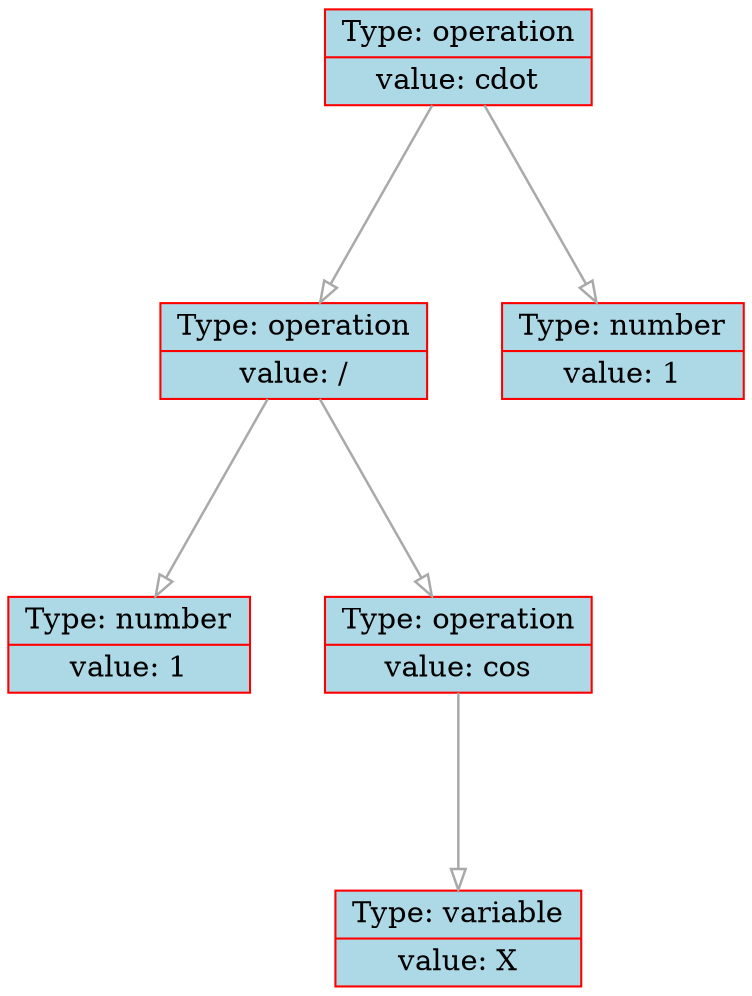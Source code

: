 
    digraph g {
        dpi      = 200;
        fontname = "Comic Sans MS";
        fontsize = 20;
        rankdir   =  TB;
        edge [color = darkgrey, arrowhead = onormal, arrowsize = 1, penwidth = 1.2]
        graph[fillcolor = lightgreen, ranksep = 1.3, nodesep = 0.5,
        style = "rounded, filled",color = green, penwidth = 2]

    Node0000016ed80e1770[shape=record, width=0.2, style="filled", color="red", fillcolor="lightblue",label=" {Type: operation | value: \cdot}"] 
 
Node0000016ed80e1740[shape=record, width=0.2, style="filled", color="red", fillcolor="lightblue",label=" {Type: operation | value: /}"] 
 
Node0000016ed80e1710[shape=record, width=0.2, style="filled", color="red", fillcolor="lightblue",label=" {Type: number | value: 1}"] 
 
Node0000016ed80e16e0[shape=record, width=0.2, style="filled", color="red", fillcolor="lightblue",label=" {Type: operation | value: cos}"] 
 
Node0000016ed80e16b0[shape=record, width=0.2, style="filled", color="red", fillcolor="lightblue",label=" {Type: variable | value: X}"] 
 
Node0000016ed80e14a0[shape=record, width=0.2, style="filled", color="red", fillcolor="lightblue",label=" {Type: number | value: 1}"] 
 
Node0000016ed80e1770->Node0000016ed80e1740
Node0000016ed80e1740->Node0000016ed80e1710
Node0000016ed80e1740->Node0000016ed80e16e0
Node0000016ed80e16e0->Node0000016ed80e16b0
Node0000016ed80e1770->Node0000016ed80e14a0
}
